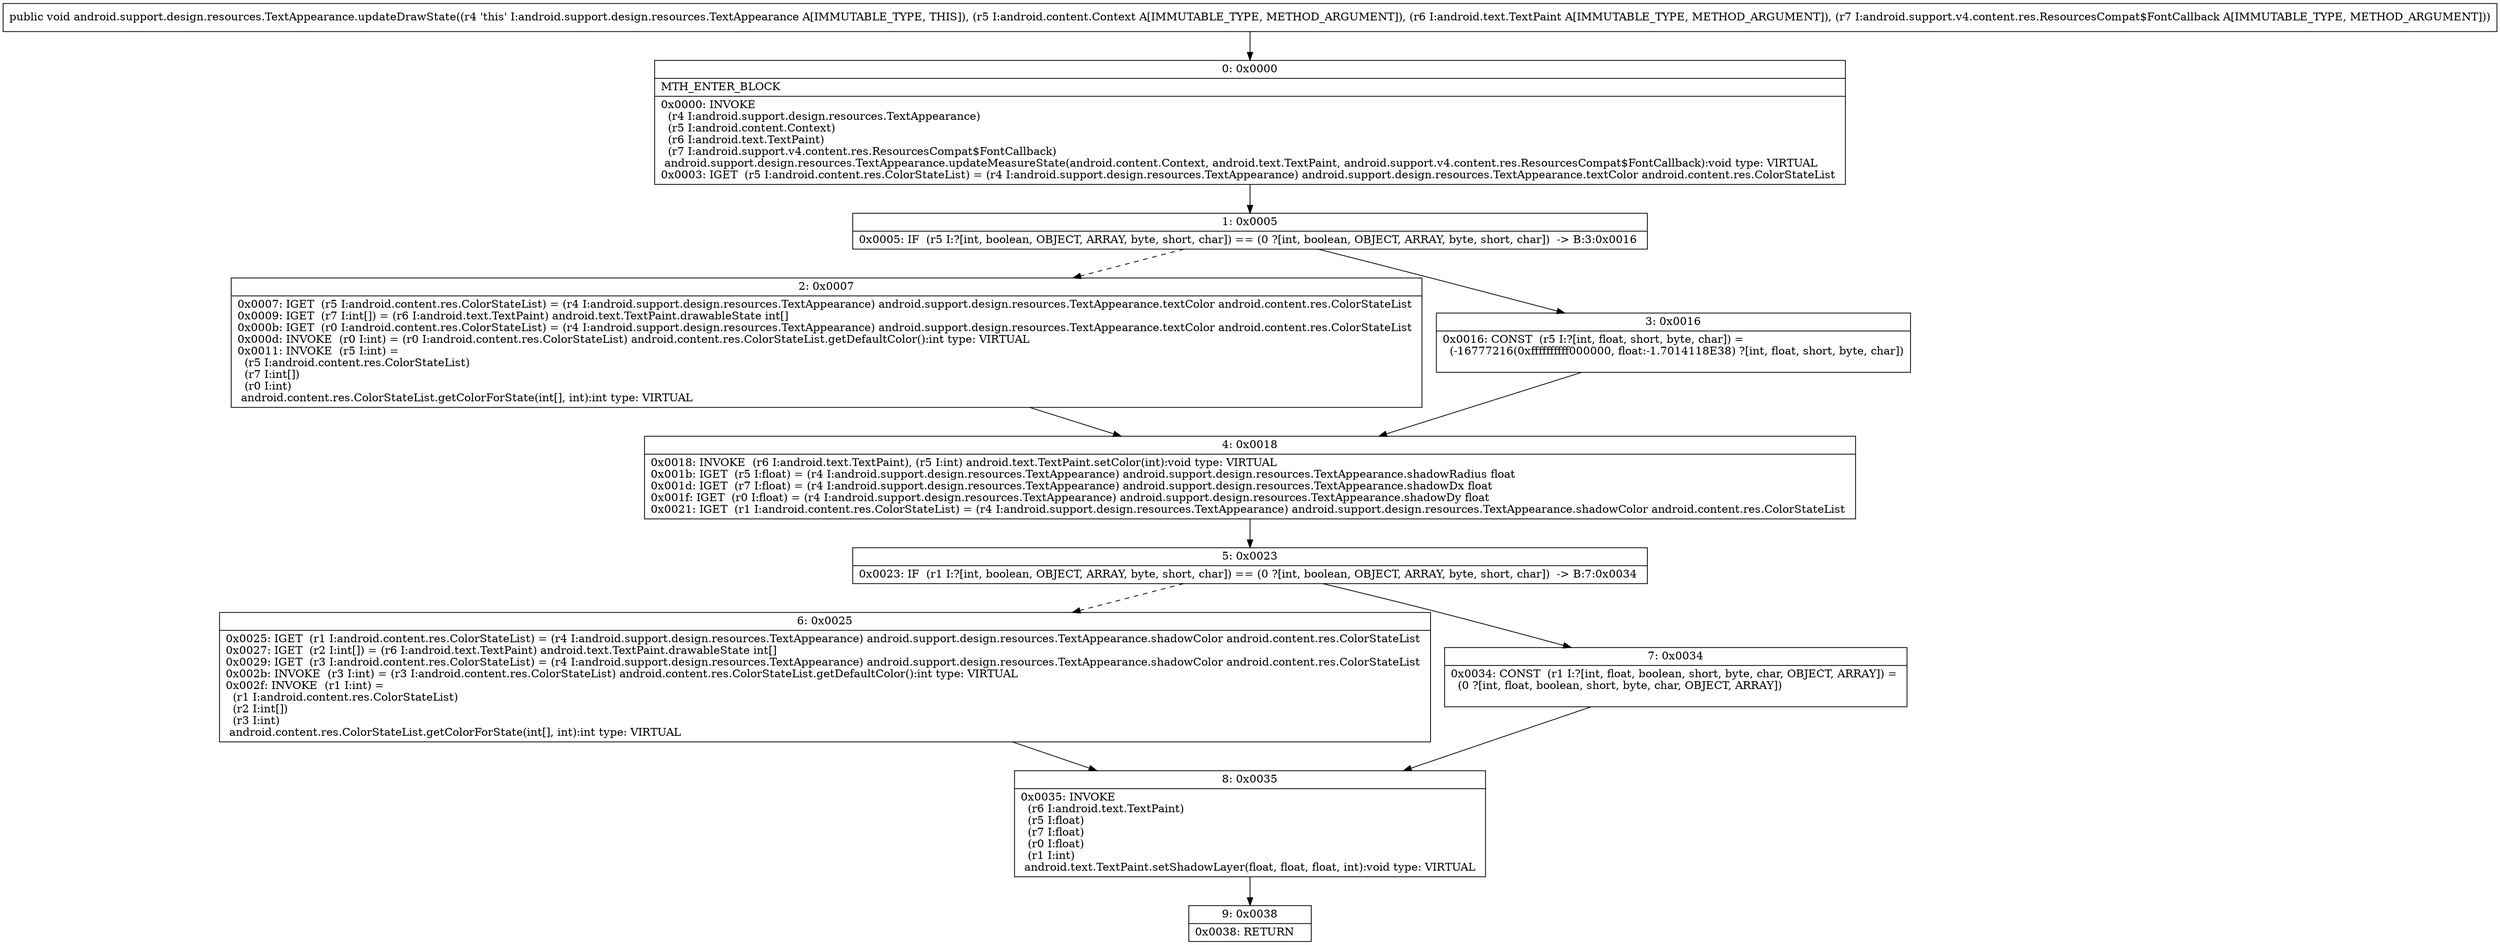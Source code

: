 digraph "CFG forandroid.support.design.resources.TextAppearance.updateDrawState(Landroid\/content\/Context;Landroid\/text\/TextPaint;Landroid\/support\/v4\/content\/res\/ResourcesCompat$FontCallback;)V" {
Node_0 [shape=record,label="{0\:\ 0x0000|MTH_ENTER_BLOCK\l|0x0000: INVOKE  \l  (r4 I:android.support.design.resources.TextAppearance)\l  (r5 I:android.content.Context)\l  (r6 I:android.text.TextPaint)\l  (r7 I:android.support.v4.content.res.ResourcesCompat$FontCallback)\l android.support.design.resources.TextAppearance.updateMeasureState(android.content.Context, android.text.TextPaint, android.support.v4.content.res.ResourcesCompat$FontCallback):void type: VIRTUAL \l0x0003: IGET  (r5 I:android.content.res.ColorStateList) = (r4 I:android.support.design.resources.TextAppearance) android.support.design.resources.TextAppearance.textColor android.content.res.ColorStateList \l}"];
Node_1 [shape=record,label="{1\:\ 0x0005|0x0005: IF  (r5 I:?[int, boolean, OBJECT, ARRAY, byte, short, char]) == (0 ?[int, boolean, OBJECT, ARRAY, byte, short, char])  \-\> B:3:0x0016 \l}"];
Node_2 [shape=record,label="{2\:\ 0x0007|0x0007: IGET  (r5 I:android.content.res.ColorStateList) = (r4 I:android.support.design.resources.TextAppearance) android.support.design.resources.TextAppearance.textColor android.content.res.ColorStateList \l0x0009: IGET  (r7 I:int[]) = (r6 I:android.text.TextPaint) android.text.TextPaint.drawableState int[] \l0x000b: IGET  (r0 I:android.content.res.ColorStateList) = (r4 I:android.support.design.resources.TextAppearance) android.support.design.resources.TextAppearance.textColor android.content.res.ColorStateList \l0x000d: INVOKE  (r0 I:int) = (r0 I:android.content.res.ColorStateList) android.content.res.ColorStateList.getDefaultColor():int type: VIRTUAL \l0x0011: INVOKE  (r5 I:int) = \l  (r5 I:android.content.res.ColorStateList)\l  (r7 I:int[])\l  (r0 I:int)\l android.content.res.ColorStateList.getColorForState(int[], int):int type: VIRTUAL \l}"];
Node_3 [shape=record,label="{3\:\ 0x0016|0x0016: CONST  (r5 I:?[int, float, short, byte, char]) = \l  (\-16777216(0xffffffffff000000, float:\-1.7014118E38) ?[int, float, short, byte, char])\l \l}"];
Node_4 [shape=record,label="{4\:\ 0x0018|0x0018: INVOKE  (r6 I:android.text.TextPaint), (r5 I:int) android.text.TextPaint.setColor(int):void type: VIRTUAL \l0x001b: IGET  (r5 I:float) = (r4 I:android.support.design.resources.TextAppearance) android.support.design.resources.TextAppearance.shadowRadius float \l0x001d: IGET  (r7 I:float) = (r4 I:android.support.design.resources.TextAppearance) android.support.design.resources.TextAppearance.shadowDx float \l0x001f: IGET  (r0 I:float) = (r4 I:android.support.design.resources.TextAppearance) android.support.design.resources.TextAppearance.shadowDy float \l0x0021: IGET  (r1 I:android.content.res.ColorStateList) = (r4 I:android.support.design.resources.TextAppearance) android.support.design.resources.TextAppearance.shadowColor android.content.res.ColorStateList \l}"];
Node_5 [shape=record,label="{5\:\ 0x0023|0x0023: IF  (r1 I:?[int, boolean, OBJECT, ARRAY, byte, short, char]) == (0 ?[int, boolean, OBJECT, ARRAY, byte, short, char])  \-\> B:7:0x0034 \l}"];
Node_6 [shape=record,label="{6\:\ 0x0025|0x0025: IGET  (r1 I:android.content.res.ColorStateList) = (r4 I:android.support.design.resources.TextAppearance) android.support.design.resources.TextAppearance.shadowColor android.content.res.ColorStateList \l0x0027: IGET  (r2 I:int[]) = (r6 I:android.text.TextPaint) android.text.TextPaint.drawableState int[] \l0x0029: IGET  (r3 I:android.content.res.ColorStateList) = (r4 I:android.support.design.resources.TextAppearance) android.support.design.resources.TextAppearance.shadowColor android.content.res.ColorStateList \l0x002b: INVOKE  (r3 I:int) = (r3 I:android.content.res.ColorStateList) android.content.res.ColorStateList.getDefaultColor():int type: VIRTUAL \l0x002f: INVOKE  (r1 I:int) = \l  (r1 I:android.content.res.ColorStateList)\l  (r2 I:int[])\l  (r3 I:int)\l android.content.res.ColorStateList.getColorForState(int[], int):int type: VIRTUAL \l}"];
Node_7 [shape=record,label="{7\:\ 0x0034|0x0034: CONST  (r1 I:?[int, float, boolean, short, byte, char, OBJECT, ARRAY]) = \l  (0 ?[int, float, boolean, short, byte, char, OBJECT, ARRAY])\l \l}"];
Node_8 [shape=record,label="{8\:\ 0x0035|0x0035: INVOKE  \l  (r6 I:android.text.TextPaint)\l  (r5 I:float)\l  (r7 I:float)\l  (r0 I:float)\l  (r1 I:int)\l android.text.TextPaint.setShadowLayer(float, float, float, int):void type: VIRTUAL \l}"];
Node_9 [shape=record,label="{9\:\ 0x0038|0x0038: RETURN   \l}"];
MethodNode[shape=record,label="{public void android.support.design.resources.TextAppearance.updateDrawState((r4 'this' I:android.support.design.resources.TextAppearance A[IMMUTABLE_TYPE, THIS]), (r5 I:android.content.Context A[IMMUTABLE_TYPE, METHOD_ARGUMENT]), (r6 I:android.text.TextPaint A[IMMUTABLE_TYPE, METHOD_ARGUMENT]), (r7 I:android.support.v4.content.res.ResourcesCompat$FontCallback A[IMMUTABLE_TYPE, METHOD_ARGUMENT])) }"];
MethodNode -> Node_0;
Node_0 -> Node_1;
Node_1 -> Node_2[style=dashed];
Node_1 -> Node_3;
Node_2 -> Node_4;
Node_3 -> Node_4;
Node_4 -> Node_5;
Node_5 -> Node_6[style=dashed];
Node_5 -> Node_7;
Node_6 -> Node_8;
Node_7 -> Node_8;
Node_8 -> Node_9;
}

